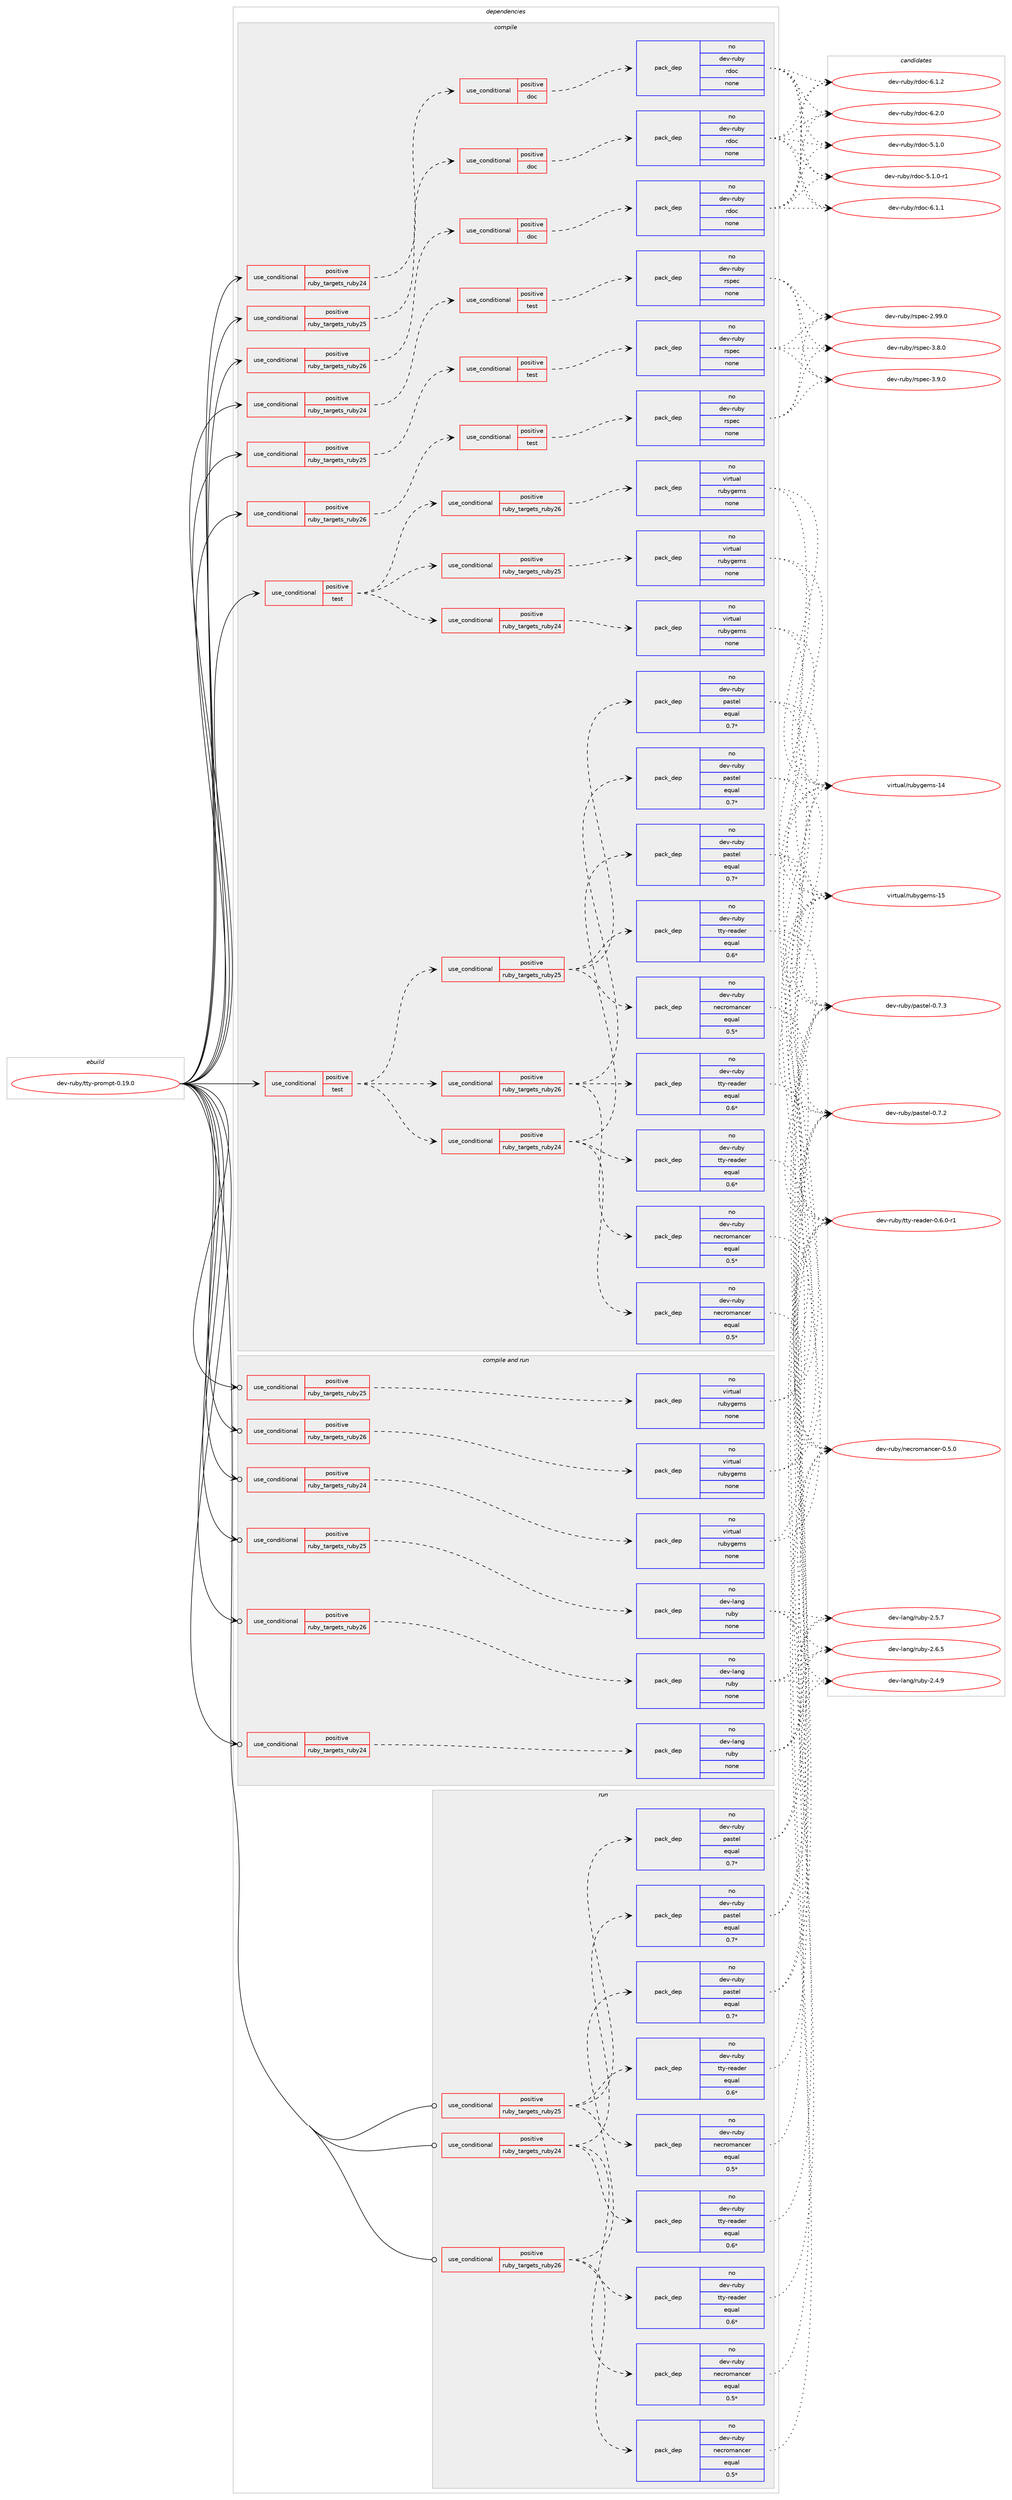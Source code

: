 digraph prolog {

# *************
# Graph options
# *************

newrank=true;
concentrate=true;
compound=true;
graph [rankdir=LR,fontname=Helvetica,fontsize=10,ranksep=1.5];#, ranksep=2.5, nodesep=0.2];
edge  [arrowhead=vee];
node  [fontname=Helvetica,fontsize=10];

# **********
# The ebuild
# **********

subgraph cluster_leftcol {
color=gray;
rank=same;
label=<<i>ebuild</i>>;
id [label="dev-ruby/tty-prompt-0.19.0", color=red, width=4, href="../dev-ruby/tty-prompt-0.19.0.svg"];
}

# ****************
# The dependencies
# ****************

subgraph cluster_midcol {
color=gray;
label=<<i>dependencies</i>>;
subgraph cluster_compile {
fillcolor="#eeeeee";
style=filled;
label=<<i>compile</i>>;
subgraph cond180119 {
dependency720697 [label=<<TABLE BORDER="0" CELLBORDER="1" CELLSPACING="0" CELLPADDING="4"><TR><TD ROWSPAN="3" CELLPADDING="10">use_conditional</TD></TR><TR><TD>positive</TD></TR><TR><TD>ruby_targets_ruby24</TD></TR></TABLE>>, shape=none, color=red];
subgraph cond180120 {
dependency720698 [label=<<TABLE BORDER="0" CELLBORDER="1" CELLSPACING="0" CELLPADDING="4"><TR><TD ROWSPAN="3" CELLPADDING="10">use_conditional</TD></TR><TR><TD>positive</TD></TR><TR><TD>doc</TD></TR></TABLE>>, shape=none, color=red];
subgraph pack528532 {
dependency720699 [label=<<TABLE BORDER="0" CELLBORDER="1" CELLSPACING="0" CELLPADDING="4" WIDTH="220"><TR><TD ROWSPAN="6" CELLPADDING="30">pack_dep</TD></TR><TR><TD WIDTH="110">no</TD></TR><TR><TD>dev-ruby</TD></TR><TR><TD>rdoc</TD></TR><TR><TD>none</TD></TR><TR><TD></TD></TR></TABLE>>, shape=none, color=blue];
}
dependency720698:e -> dependency720699:w [weight=20,style="dashed",arrowhead="vee"];
}
dependency720697:e -> dependency720698:w [weight=20,style="dashed",arrowhead="vee"];
}
id:e -> dependency720697:w [weight=20,style="solid",arrowhead="vee"];
subgraph cond180121 {
dependency720700 [label=<<TABLE BORDER="0" CELLBORDER="1" CELLSPACING="0" CELLPADDING="4"><TR><TD ROWSPAN="3" CELLPADDING="10">use_conditional</TD></TR><TR><TD>positive</TD></TR><TR><TD>ruby_targets_ruby24</TD></TR></TABLE>>, shape=none, color=red];
subgraph cond180122 {
dependency720701 [label=<<TABLE BORDER="0" CELLBORDER="1" CELLSPACING="0" CELLPADDING="4"><TR><TD ROWSPAN="3" CELLPADDING="10">use_conditional</TD></TR><TR><TD>positive</TD></TR><TR><TD>test</TD></TR></TABLE>>, shape=none, color=red];
subgraph pack528533 {
dependency720702 [label=<<TABLE BORDER="0" CELLBORDER="1" CELLSPACING="0" CELLPADDING="4" WIDTH="220"><TR><TD ROWSPAN="6" CELLPADDING="30">pack_dep</TD></TR><TR><TD WIDTH="110">no</TD></TR><TR><TD>dev-ruby</TD></TR><TR><TD>rspec</TD></TR><TR><TD>none</TD></TR><TR><TD></TD></TR></TABLE>>, shape=none, color=blue];
}
dependency720701:e -> dependency720702:w [weight=20,style="dashed",arrowhead="vee"];
}
dependency720700:e -> dependency720701:w [weight=20,style="dashed",arrowhead="vee"];
}
id:e -> dependency720700:w [weight=20,style="solid",arrowhead="vee"];
subgraph cond180123 {
dependency720703 [label=<<TABLE BORDER="0" CELLBORDER="1" CELLSPACING="0" CELLPADDING="4"><TR><TD ROWSPAN="3" CELLPADDING="10">use_conditional</TD></TR><TR><TD>positive</TD></TR><TR><TD>ruby_targets_ruby25</TD></TR></TABLE>>, shape=none, color=red];
subgraph cond180124 {
dependency720704 [label=<<TABLE BORDER="0" CELLBORDER="1" CELLSPACING="0" CELLPADDING="4"><TR><TD ROWSPAN="3" CELLPADDING="10">use_conditional</TD></TR><TR><TD>positive</TD></TR><TR><TD>doc</TD></TR></TABLE>>, shape=none, color=red];
subgraph pack528534 {
dependency720705 [label=<<TABLE BORDER="0" CELLBORDER="1" CELLSPACING="0" CELLPADDING="4" WIDTH="220"><TR><TD ROWSPAN="6" CELLPADDING="30">pack_dep</TD></TR><TR><TD WIDTH="110">no</TD></TR><TR><TD>dev-ruby</TD></TR><TR><TD>rdoc</TD></TR><TR><TD>none</TD></TR><TR><TD></TD></TR></TABLE>>, shape=none, color=blue];
}
dependency720704:e -> dependency720705:w [weight=20,style="dashed",arrowhead="vee"];
}
dependency720703:e -> dependency720704:w [weight=20,style="dashed",arrowhead="vee"];
}
id:e -> dependency720703:w [weight=20,style="solid",arrowhead="vee"];
subgraph cond180125 {
dependency720706 [label=<<TABLE BORDER="0" CELLBORDER="1" CELLSPACING="0" CELLPADDING="4"><TR><TD ROWSPAN="3" CELLPADDING="10">use_conditional</TD></TR><TR><TD>positive</TD></TR><TR><TD>ruby_targets_ruby25</TD></TR></TABLE>>, shape=none, color=red];
subgraph cond180126 {
dependency720707 [label=<<TABLE BORDER="0" CELLBORDER="1" CELLSPACING="0" CELLPADDING="4"><TR><TD ROWSPAN="3" CELLPADDING="10">use_conditional</TD></TR><TR><TD>positive</TD></TR><TR><TD>test</TD></TR></TABLE>>, shape=none, color=red];
subgraph pack528535 {
dependency720708 [label=<<TABLE BORDER="0" CELLBORDER="1" CELLSPACING="0" CELLPADDING="4" WIDTH="220"><TR><TD ROWSPAN="6" CELLPADDING="30">pack_dep</TD></TR><TR><TD WIDTH="110">no</TD></TR><TR><TD>dev-ruby</TD></TR><TR><TD>rspec</TD></TR><TR><TD>none</TD></TR><TR><TD></TD></TR></TABLE>>, shape=none, color=blue];
}
dependency720707:e -> dependency720708:w [weight=20,style="dashed",arrowhead="vee"];
}
dependency720706:e -> dependency720707:w [weight=20,style="dashed",arrowhead="vee"];
}
id:e -> dependency720706:w [weight=20,style="solid",arrowhead="vee"];
subgraph cond180127 {
dependency720709 [label=<<TABLE BORDER="0" CELLBORDER="1" CELLSPACING="0" CELLPADDING="4"><TR><TD ROWSPAN="3" CELLPADDING="10">use_conditional</TD></TR><TR><TD>positive</TD></TR><TR><TD>ruby_targets_ruby26</TD></TR></TABLE>>, shape=none, color=red];
subgraph cond180128 {
dependency720710 [label=<<TABLE BORDER="0" CELLBORDER="1" CELLSPACING="0" CELLPADDING="4"><TR><TD ROWSPAN="3" CELLPADDING="10">use_conditional</TD></TR><TR><TD>positive</TD></TR><TR><TD>doc</TD></TR></TABLE>>, shape=none, color=red];
subgraph pack528536 {
dependency720711 [label=<<TABLE BORDER="0" CELLBORDER="1" CELLSPACING="0" CELLPADDING="4" WIDTH="220"><TR><TD ROWSPAN="6" CELLPADDING="30">pack_dep</TD></TR><TR><TD WIDTH="110">no</TD></TR><TR><TD>dev-ruby</TD></TR><TR><TD>rdoc</TD></TR><TR><TD>none</TD></TR><TR><TD></TD></TR></TABLE>>, shape=none, color=blue];
}
dependency720710:e -> dependency720711:w [weight=20,style="dashed",arrowhead="vee"];
}
dependency720709:e -> dependency720710:w [weight=20,style="dashed",arrowhead="vee"];
}
id:e -> dependency720709:w [weight=20,style="solid",arrowhead="vee"];
subgraph cond180129 {
dependency720712 [label=<<TABLE BORDER="0" CELLBORDER="1" CELLSPACING="0" CELLPADDING="4"><TR><TD ROWSPAN="3" CELLPADDING="10">use_conditional</TD></TR><TR><TD>positive</TD></TR><TR><TD>ruby_targets_ruby26</TD></TR></TABLE>>, shape=none, color=red];
subgraph cond180130 {
dependency720713 [label=<<TABLE BORDER="0" CELLBORDER="1" CELLSPACING="0" CELLPADDING="4"><TR><TD ROWSPAN="3" CELLPADDING="10">use_conditional</TD></TR><TR><TD>positive</TD></TR><TR><TD>test</TD></TR></TABLE>>, shape=none, color=red];
subgraph pack528537 {
dependency720714 [label=<<TABLE BORDER="0" CELLBORDER="1" CELLSPACING="0" CELLPADDING="4" WIDTH="220"><TR><TD ROWSPAN="6" CELLPADDING="30">pack_dep</TD></TR><TR><TD WIDTH="110">no</TD></TR><TR><TD>dev-ruby</TD></TR><TR><TD>rspec</TD></TR><TR><TD>none</TD></TR><TR><TD></TD></TR></TABLE>>, shape=none, color=blue];
}
dependency720713:e -> dependency720714:w [weight=20,style="dashed",arrowhead="vee"];
}
dependency720712:e -> dependency720713:w [weight=20,style="dashed",arrowhead="vee"];
}
id:e -> dependency720712:w [weight=20,style="solid",arrowhead="vee"];
subgraph cond180131 {
dependency720715 [label=<<TABLE BORDER="0" CELLBORDER="1" CELLSPACING="0" CELLPADDING="4"><TR><TD ROWSPAN="3" CELLPADDING="10">use_conditional</TD></TR><TR><TD>positive</TD></TR><TR><TD>test</TD></TR></TABLE>>, shape=none, color=red];
subgraph cond180132 {
dependency720716 [label=<<TABLE BORDER="0" CELLBORDER="1" CELLSPACING="0" CELLPADDING="4"><TR><TD ROWSPAN="3" CELLPADDING="10">use_conditional</TD></TR><TR><TD>positive</TD></TR><TR><TD>ruby_targets_ruby24</TD></TR></TABLE>>, shape=none, color=red];
subgraph pack528538 {
dependency720717 [label=<<TABLE BORDER="0" CELLBORDER="1" CELLSPACING="0" CELLPADDING="4" WIDTH="220"><TR><TD ROWSPAN="6" CELLPADDING="30">pack_dep</TD></TR><TR><TD WIDTH="110">no</TD></TR><TR><TD>dev-ruby</TD></TR><TR><TD>necromancer</TD></TR><TR><TD>equal</TD></TR><TR><TD>0.5*</TD></TR></TABLE>>, shape=none, color=blue];
}
dependency720716:e -> dependency720717:w [weight=20,style="dashed",arrowhead="vee"];
subgraph pack528539 {
dependency720718 [label=<<TABLE BORDER="0" CELLBORDER="1" CELLSPACING="0" CELLPADDING="4" WIDTH="220"><TR><TD ROWSPAN="6" CELLPADDING="30">pack_dep</TD></TR><TR><TD WIDTH="110">no</TD></TR><TR><TD>dev-ruby</TD></TR><TR><TD>pastel</TD></TR><TR><TD>equal</TD></TR><TR><TD>0.7*</TD></TR></TABLE>>, shape=none, color=blue];
}
dependency720716:e -> dependency720718:w [weight=20,style="dashed",arrowhead="vee"];
subgraph pack528540 {
dependency720719 [label=<<TABLE BORDER="0" CELLBORDER="1" CELLSPACING="0" CELLPADDING="4" WIDTH="220"><TR><TD ROWSPAN="6" CELLPADDING="30">pack_dep</TD></TR><TR><TD WIDTH="110">no</TD></TR><TR><TD>dev-ruby</TD></TR><TR><TD>tty-reader</TD></TR><TR><TD>equal</TD></TR><TR><TD>0.6*</TD></TR></TABLE>>, shape=none, color=blue];
}
dependency720716:e -> dependency720719:w [weight=20,style="dashed",arrowhead="vee"];
}
dependency720715:e -> dependency720716:w [weight=20,style="dashed",arrowhead="vee"];
subgraph cond180133 {
dependency720720 [label=<<TABLE BORDER="0" CELLBORDER="1" CELLSPACING="0" CELLPADDING="4"><TR><TD ROWSPAN="3" CELLPADDING="10">use_conditional</TD></TR><TR><TD>positive</TD></TR><TR><TD>ruby_targets_ruby25</TD></TR></TABLE>>, shape=none, color=red];
subgraph pack528541 {
dependency720721 [label=<<TABLE BORDER="0" CELLBORDER="1" CELLSPACING="0" CELLPADDING="4" WIDTH="220"><TR><TD ROWSPAN="6" CELLPADDING="30">pack_dep</TD></TR><TR><TD WIDTH="110">no</TD></TR><TR><TD>dev-ruby</TD></TR><TR><TD>necromancer</TD></TR><TR><TD>equal</TD></TR><TR><TD>0.5*</TD></TR></TABLE>>, shape=none, color=blue];
}
dependency720720:e -> dependency720721:w [weight=20,style="dashed",arrowhead="vee"];
subgraph pack528542 {
dependency720722 [label=<<TABLE BORDER="0" CELLBORDER="1" CELLSPACING="0" CELLPADDING="4" WIDTH="220"><TR><TD ROWSPAN="6" CELLPADDING="30">pack_dep</TD></TR><TR><TD WIDTH="110">no</TD></TR><TR><TD>dev-ruby</TD></TR><TR><TD>pastel</TD></TR><TR><TD>equal</TD></TR><TR><TD>0.7*</TD></TR></TABLE>>, shape=none, color=blue];
}
dependency720720:e -> dependency720722:w [weight=20,style="dashed",arrowhead="vee"];
subgraph pack528543 {
dependency720723 [label=<<TABLE BORDER="0" CELLBORDER="1" CELLSPACING="0" CELLPADDING="4" WIDTH="220"><TR><TD ROWSPAN="6" CELLPADDING="30">pack_dep</TD></TR><TR><TD WIDTH="110">no</TD></TR><TR><TD>dev-ruby</TD></TR><TR><TD>tty-reader</TD></TR><TR><TD>equal</TD></TR><TR><TD>0.6*</TD></TR></TABLE>>, shape=none, color=blue];
}
dependency720720:e -> dependency720723:w [weight=20,style="dashed",arrowhead="vee"];
}
dependency720715:e -> dependency720720:w [weight=20,style="dashed",arrowhead="vee"];
subgraph cond180134 {
dependency720724 [label=<<TABLE BORDER="0" CELLBORDER="1" CELLSPACING="0" CELLPADDING="4"><TR><TD ROWSPAN="3" CELLPADDING="10">use_conditional</TD></TR><TR><TD>positive</TD></TR><TR><TD>ruby_targets_ruby26</TD></TR></TABLE>>, shape=none, color=red];
subgraph pack528544 {
dependency720725 [label=<<TABLE BORDER="0" CELLBORDER="1" CELLSPACING="0" CELLPADDING="4" WIDTH="220"><TR><TD ROWSPAN="6" CELLPADDING="30">pack_dep</TD></TR><TR><TD WIDTH="110">no</TD></TR><TR><TD>dev-ruby</TD></TR><TR><TD>necromancer</TD></TR><TR><TD>equal</TD></TR><TR><TD>0.5*</TD></TR></TABLE>>, shape=none, color=blue];
}
dependency720724:e -> dependency720725:w [weight=20,style="dashed",arrowhead="vee"];
subgraph pack528545 {
dependency720726 [label=<<TABLE BORDER="0" CELLBORDER="1" CELLSPACING="0" CELLPADDING="4" WIDTH="220"><TR><TD ROWSPAN="6" CELLPADDING="30">pack_dep</TD></TR><TR><TD WIDTH="110">no</TD></TR><TR><TD>dev-ruby</TD></TR><TR><TD>pastel</TD></TR><TR><TD>equal</TD></TR><TR><TD>0.7*</TD></TR></TABLE>>, shape=none, color=blue];
}
dependency720724:e -> dependency720726:w [weight=20,style="dashed",arrowhead="vee"];
subgraph pack528546 {
dependency720727 [label=<<TABLE BORDER="0" CELLBORDER="1" CELLSPACING="0" CELLPADDING="4" WIDTH="220"><TR><TD ROWSPAN="6" CELLPADDING="30">pack_dep</TD></TR><TR><TD WIDTH="110">no</TD></TR><TR><TD>dev-ruby</TD></TR><TR><TD>tty-reader</TD></TR><TR><TD>equal</TD></TR><TR><TD>0.6*</TD></TR></TABLE>>, shape=none, color=blue];
}
dependency720724:e -> dependency720727:w [weight=20,style="dashed",arrowhead="vee"];
}
dependency720715:e -> dependency720724:w [weight=20,style="dashed",arrowhead="vee"];
}
id:e -> dependency720715:w [weight=20,style="solid",arrowhead="vee"];
subgraph cond180135 {
dependency720728 [label=<<TABLE BORDER="0" CELLBORDER="1" CELLSPACING="0" CELLPADDING="4"><TR><TD ROWSPAN="3" CELLPADDING="10">use_conditional</TD></TR><TR><TD>positive</TD></TR><TR><TD>test</TD></TR></TABLE>>, shape=none, color=red];
subgraph cond180136 {
dependency720729 [label=<<TABLE BORDER="0" CELLBORDER="1" CELLSPACING="0" CELLPADDING="4"><TR><TD ROWSPAN="3" CELLPADDING="10">use_conditional</TD></TR><TR><TD>positive</TD></TR><TR><TD>ruby_targets_ruby24</TD></TR></TABLE>>, shape=none, color=red];
subgraph pack528547 {
dependency720730 [label=<<TABLE BORDER="0" CELLBORDER="1" CELLSPACING="0" CELLPADDING="4" WIDTH="220"><TR><TD ROWSPAN="6" CELLPADDING="30">pack_dep</TD></TR><TR><TD WIDTH="110">no</TD></TR><TR><TD>virtual</TD></TR><TR><TD>rubygems</TD></TR><TR><TD>none</TD></TR><TR><TD></TD></TR></TABLE>>, shape=none, color=blue];
}
dependency720729:e -> dependency720730:w [weight=20,style="dashed",arrowhead="vee"];
}
dependency720728:e -> dependency720729:w [weight=20,style="dashed",arrowhead="vee"];
subgraph cond180137 {
dependency720731 [label=<<TABLE BORDER="0" CELLBORDER="1" CELLSPACING="0" CELLPADDING="4"><TR><TD ROWSPAN="3" CELLPADDING="10">use_conditional</TD></TR><TR><TD>positive</TD></TR><TR><TD>ruby_targets_ruby25</TD></TR></TABLE>>, shape=none, color=red];
subgraph pack528548 {
dependency720732 [label=<<TABLE BORDER="0" CELLBORDER="1" CELLSPACING="0" CELLPADDING="4" WIDTH="220"><TR><TD ROWSPAN="6" CELLPADDING="30">pack_dep</TD></TR><TR><TD WIDTH="110">no</TD></TR><TR><TD>virtual</TD></TR><TR><TD>rubygems</TD></TR><TR><TD>none</TD></TR><TR><TD></TD></TR></TABLE>>, shape=none, color=blue];
}
dependency720731:e -> dependency720732:w [weight=20,style="dashed",arrowhead="vee"];
}
dependency720728:e -> dependency720731:w [weight=20,style="dashed",arrowhead="vee"];
subgraph cond180138 {
dependency720733 [label=<<TABLE BORDER="0" CELLBORDER="1" CELLSPACING="0" CELLPADDING="4"><TR><TD ROWSPAN="3" CELLPADDING="10">use_conditional</TD></TR><TR><TD>positive</TD></TR><TR><TD>ruby_targets_ruby26</TD></TR></TABLE>>, shape=none, color=red];
subgraph pack528549 {
dependency720734 [label=<<TABLE BORDER="0" CELLBORDER="1" CELLSPACING="0" CELLPADDING="4" WIDTH="220"><TR><TD ROWSPAN="6" CELLPADDING="30">pack_dep</TD></TR><TR><TD WIDTH="110">no</TD></TR><TR><TD>virtual</TD></TR><TR><TD>rubygems</TD></TR><TR><TD>none</TD></TR><TR><TD></TD></TR></TABLE>>, shape=none, color=blue];
}
dependency720733:e -> dependency720734:w [weight=20,style="dashed",arrowhead="vee"];
}
dependency720728:e -> dependency720733:w [weight=20,style="dashed",arrowhead="vee"];
}
id:e -> dependency720728:w [weight=20,style="solid",arrowhead="vee"];
}
subgraph cluster_compileandrun {
fillcolor="#eeeeee";
style=filled;
label=<<i>compile and run</i>>;
subgraph cond180139 {
dependency720735 [label=<<TABLE BORDER="0" CELLBORDER="1" CELLSPACING="0" CELLPADDING="4"><TR><TD ROWSPAN="3" CELLPADDING="10">use_conditional</TD></TR><TR><TD>positive</TD></TR><TR><TD>ruby_targets_ruby24</TD></TR></TABLE>>, shape=none, color=red];
subgraph pack528550 {
dependency720736 [label=<<TABLE BORDER="0" CELLBORDER="1" CELLSPACING="0" CELLPADDING="4" WIDTH="220"><TR><TD ROWSPAN="6" CELLPADDING="30">pack_dep</TD></TR><TR><TD WIDTH="110">no</TD></TR><TR><TD>dev-lang</TD></TR><TR><TD>ruby</TD></TR><TR><TD>none</TD></TR><TR><TD></TD></TR></TABLE>>, shape=none, color=blue];
}
dependency720735:e -> dependency720736:w [weight=20,style="dashed",arrowhead="vee"];
}
id:e -> dependency720735:w [weight=20,style="solid",arrowhead="odotvee"];
subgraph cond180140 {
dependency720737 [label=<<TABLE BORDER="0" CELLBORDER="1" CELLSPACING="0" CELLPADDING="4"><TR><TD ROWSPAN="3" CELLPADDING="10">use_conditional</TD></TR><TR><TD>positive</TD></TR><TR><TD>ruby_targets_ruby24</TD></TR></TABLE>>, shape=none, color=red];
subgraph pack528551 {
dependency720738 [label=<<TABLE BORDER="0" CELLBORDER="1" CELLSPACING="0" CELLPADDING="4" WIDTH="220"><TR><TD ROWSPAN="6" CELLPADDING="30">pack_dep</TD></TR><TR><TD WIDTH="110">no</TD></TR><TR><TD>virtual</TD></TR><TR><TD>rubygems</TD></TR><TR><TD>none</TD></TR><TR><TD></TD></TR></TABLE>>, shape=none, color=blue];
}
dependency720737:e -> dependency720738:w [weight=20,style="dashed",arrowhead="vee"];
}
id:e -> dependency720737:w [weight=20,style="solid",arrowhead="odotvee"];
subgraph cond180141 {
dependency720739 [label=<<TABLE BORDER="0" CELLBORDER="1" CELLSPACING="0" CELLPADDING="4"><TR><TD ROWSPAN="3" CELLPADDING="10">use_conditional</TD></TR><TR><TD>positive</TD></TR><TR><TD>ruby_targets_ruby25</TD></TR></TABLE>>, shape=none, color=red];
subgraph pack528552 {
dependency720740 [label=<<TABLE BORDER="0" CELLBORDER="1" CELLSPACING="0" CELLPADDING="4" WIDTH="220"><TR><TD ROWSPAN="6" CELLPADDING="30">pack_dep</TD></TR><TR><TD WIDTH="110">no</TD></TR><TR><TD>dev-lang</TD></TR><TR><TD>ruby</TD></TR><TR><TD>none</TD></TR><TR><TD></TD></TR></TABLE>>, shape=none, color=blue];
}
dependency720739:e -> dependency720740:w [weight=20,style="dashed",arrowhead="vee"];
}
id:e -> dependency720739:w [weight=20,style="solid",arrowhead="odotvee"];
subgraph cond180142 {
dependency720741 [label=<<TABLE BORDER="0" CELLBORDER="1" CELLSPACING="0" CELLPADDING="4"><TR><TD ROWSPAN="3" CELLPADDING="10">use_conditional</TD></TR><TR><TD>positive</TD></TR><TR><TD>ruby_targets_ruby25</TD></TR></TABLE>>, shape=none, color=red];
subgraph pack528553 {
dependency720742 [label=<<TABLE BORDER="0" CELLBORDER="1" CELLSPACING="0" CELLPADDING="4" WIDTH="220"><TR><TD ROWSPAN="6" CELLPADDING="30">pack_dep</TD></TR><TR><TD WIDTH="110">no</TD></TR><TR><TD>virtual</TD></TR><TR><TD>rubygems</TD></TR><TR><TD>none</TD></TR><TR><TD></TD></TR></TABLE>>, shape=none, color=blue];
}
dependency720741:e -> dependency720742:w [weight=20,style="dashed",arrowhead="vee"];
}
id:e -> dependency720741:w [weight=20,style="solid",arrowhead="odotvee"];
subgraph cond180143 {
dependency720743 [label=<<TABLE BORDER="0" CELLBORDER="1" CELLSPACING="0" CELLPADDING="4"><TR><TD ROWSPAN="3" CELLPADDING="10">use_conditional</TD></TR><TR><TD>positive</TD></TR><TR><TD>ruby_targets_ruby26</TD></TR></TABLE>>, shape=none, color=red];
subgraph pack528554 {
dependency720744 [label=<<TABLE BORDER="0" CELLBORDER="1" CELLSPACING="0" CELLPADDING="4" WIDTH="220"><TR><TD ROWSPAN="6" CELLPADDING="30">pack_dep</TD></TR><TR><TD WIDTH="110">no</TD></TR><TR><TD>dev-lang</TD></TR><TR><TD>ruby</TD></TR><TR><TD>none</TD></TR><TR><TD></TD></TR></TABLE>>, shape=none, color=blue];
}
dependency720743:e -> dependency720744:w [weight=20,style="dashed",arrowhead="vee"];
}
id:e -> dependency720743:w [weight=20,style="solid",arrowhead="odotvee"];
subgraph cond180144 {
dependency720745 [label=<<TABLE BORDER="0" CELLBORDER="1" CELLSPACING="0" CELLPADDING="4"><TR><TD ROWSPAN="3" CELLPADDING="10">use_conditional</TD></TR><TR><TD>positive</TD></TR><TR><TD>ruby_targets_ruby26</TD></TR></TABLE>>, shape=none, color=red];
subgraph pack528555 {
dependency720746 [label=<<TABLE BORDER="0" CELLBORDER="1" CELLSPACING="0" CELLPADDING="4" WIDTH="220"><TR><TD ROWSPAN="6" CELLPADDING="30">pack_dep</TD></TR><TR><TD WIDTH="110">no</TD></TR><TR><TD>virtual</TD></TR><TR><TD>rubygems</TD></TR><TR><TD>none</TD></TR><TR><TD></TD></TR></TABLE>>, shape=none, color=blue];
}
dependency720745:e -> dependency720746:w [weight=20,style="dashed",arrowhead="vee"];
}
id:e -> dependency720745:w [weight=20,style="solid",arrowhead="odotvee"];
}
subgraph cluster_run {
fillcolor="#eeeeee";
style=filled;
label=<<i>run</i>>;
subgraph cond180145 {
dependency720747 [label=<<TABLE BORDER="0" CELLBORDER="1" CELLSPACING="0" CELLPADDING="4"><TR><TD ROWSPAN="3" CELLPADDING="10">use_conditional</TD></TR><TR><TD>positive</TD></TR><TR><TD>ruby_targets_ruby24</TD></TR></TABLE>>, shape=none, color=red];
subgraph pack528556 {
dependency720748 [label=<<TABLE BORDER="0" CELLBORDER="1" CELLSPACING="0" CELLPADDING="4" WIDTH="220"><TR><TD ROWSPAN="6" CELLPADDING="30">pack_dep</TD></TR><TR><TD WIDTH="110">no</TD></TR><TR><TD>dev-ruby</TD></TR><TR><TD>necromancer</TD></TR><TR><TD>equal</TD></TR><TR><TD>0.5*</TD></TR></TABLE>>, shape=none, color=blue];
}
dependency720747:e -> dependency720748:w [weight=20,style="dashed",arrowhead="vee"];
subgraph pack528557 {
dependency720749 [label=<<TABLE BORDER="0" CELLBORDER="1" CELLSPACING="0" CELLPADDING="4" WIDTH="220"><TR><TD ROWSPAN="6" CELLPADDING="30">pack_dep</TD></TR><TR><TD WIDTH="110">no</TD></TR><TR><TD>dev-ruby</TD></TR><TR><TD>pastel</TD></TR><TR><TD>equal</TD></TR><TR><TD>0.7*</TD></TR></TABLE>>, shape=none, color=blue];
}
dependency720747:e -> dependency720749:w [weight=20,style="dashed",arrowhead="vee"];
subgraph pack528558 {
dependency720750 [label=<<TABLE BORDER="0" CELLBORDER="1" CELLSPACING="0" CELLPADDING="4" WIDTH="220"><TR><TD ROWSPAN="6" CELLPADDING="30">pack_dep</TD></TR><TR><TD WIDTH="110">no</TD></TR><TR><TD>dev-ruby</TD></TR><TR><TD>tty-reader</TD></TR><TR><TD>equal</TD></TR><TR><TD>0.6*</TD></TR></TABLE>>, shape=none, color=blue];
}
dependency720747:e -> dependency720750:w [weight=20,style="dashed",arrowhead="vee"];
}
id:e -> dependency720747:w [weight=20,style="solid",arrowhead="odot"];
subgraph cond180146 {
dependency720751 [label=<<TABLE BORDER="0" CELLBORDER="1" CELLSPACING="0" CELLPADDING="4"><TR><TD ROWSPAN="3" CELLPADDING="10">use_conditional</TD></TR><TR><TD>positive</TD></TR><TR><TD>ruby_targets_ruby25</TD></TR></TABLE>>, shape=none, color=red];
subgraph pack528559 {
dependency720752 [label=<<TABLE BORDER="0" CELLBORDER="1" CELLSPACING="0" CELLPADDING="4" WIDTH="220"><TR><TD ROWSPAN="6" CELLPADDING="30">pack_dep</TD></TR><TR><TD WIDTH="110">no</TD></TR><TR><TD>dev-ruby</TD></TR><TR><TD>necromancer</TD></TR><TR><TD>equal</TD></TR><TR><TD>0.5*</TD></TR></TABLE>>, shape=none, color=blue];
}
dependency720751:e -> dependency720752:w [weight=20,style="dashed",arrowhead="vee"];
subgraph pack528560 {
dependency720753 [label=<<TABLE BORDER="0" CELLBORDER="1" CELLSPACING="0" CELLPADDING="4" WIDTH="220"><TR><TD ROWSPAN="6" CELLPADDING="30">pack_dep</TD></TR><TR><TD WIDTH="110">no</TD></TR><TR><TD>dev-ruby</TD></TR><TR><TD>pastel</TD></TR><TR><TD>equal</TD></TR><TR><TD>0.7*</TD></TR></TABLE>>, shape=none, color=blue];
}
dependency720751:e -> dependency720753:w [weight=20,style="dashed",arrowhead="vee"];
subgraph pack528561 {
dependency720754 [label=<<TABLE BORDER="0" CELLBORDER="1" CELLSPACING="0" CELLPADDING="4" WIDTH="220"><TR><TD ROWSPAN="6" CELLPADDING="30">pack_dep</TD></TR><TR><TD WIDTH="110">no</TD></TR><TR><TD>dev-ruby</TD></TR><TR><TD>tty-reader</TD></TR><TR><TD>equal</TD></TR><TR><TD>0.6*</TD></TR></TABLE>>, shape=none, color=blue];
}
dependency720751:e -> dependency720754:w [weight=20,style="dashed",arrowhead="vee"];
}
id:e -> dependency720751:w [weight=20,style="solid",arrowhead="odot"];
subgraph cond180147 {
dependency720755 [label=<<TABLE BORDER="0" CELLBORDER="1" CELLSPACING="0" CELLPADDING="4"><TR><TD ROWSPAN="3" CELLPADDING="10">use_conditional</TD></TR><TR><TD>positive</TD></TR><TR><TD>ruby_targets_ruby26</TD></TR></TABLE>>, shape=none, color=red];
subgraph pack528562 {
dependency720756 [label=<<TABLE BORDER="0" CELLBORDER="1" CELLSPACING="0" CELLPADDING="4" WIDTH="220"><TR><TD ROWSPAN="6" CELLPADDING="30">pack_dep</TD></TR><TR><TD WIDTH="110">no</TD></TR><TR><TD>dev-ruby</TD></TR><TR><TD>necromancer</TD></TR><TR><TD>equal</TD></TR><TR><TD>0.5*</TD></TR></TABLE>>, shape=none, color=blue];
}
dependency720755:e -> dependency720756:w [weight=20,style="dashed",arrowhead="vee"];
subgraph pack528563 {
dependency720757 [label=<<TABLE BORDER="0" CELLBORDER="1" CELLSPACING="0" CELLPADDING="4" WIDTH="220"><TR><TD ROWSPAN="6" CELLPADDING="30">pack_dep</TD></TR><TR><TD WIDTH="110">no</TD></TR><TR><TD>dev-ruby</TD></TR><TR><TD>pastel</TD></TR><TR><TD>equal</TD></TR><TR><TD>0.7*</TD></TR></TABLE>>, shape=none, color=blue];
}
dependency720755:e -> dependency720757:w [weight=20,style="dashed",arrowhead="vee"];
subgraph pack528564 {
dependency720758 [label=<<TABLE BORDER="0" CELLBORDER="1" CELLSPACING="0" CELLPADDING="4" WIDTH="220"><TR><TD ROWSPAN="6" CELLPADDING="30">pack_dep</TD></TR><TR><TD WIDTH="110">no</TD></TR><TR><TD>dev-ruby</TD></TR><TR><TD>tty-reader</TD></TR><TR><TD>equal</TD></TR><TR><TD>0.6*</TD></TR></TABLE>>, shape=none, color=blue];
}
dependency720755:e -> dependency720758:w [weight=20,style="dashed",arrowhead="vee"];
}
id:e -> dependency720755:w [weight=20,style="solid",arrowhead="odot"];
}
}

# **************
# The candidates
# **************

subgraph cluster_choices {
rank=same;
color=gray;
label=<<i>candidates</i>>;

subgraph choice528532 {
color=black;
nodesep=1;
choice10010111845114117981214711410011199455346494648 [label="dev-ruby/rdoc-5.1.0", color=red, width=4,href="../dev-ruby/rdoc-5.1.0.svg"];
choice100101118451141179812147114100111994553464946484511449 [label="dev-ruby/rdoc-5.1.0-r1", color=red, width=4,href="../dev-ruby/rdoc-5.1.0-r1.svg"];
choice10010111845114117981214711410011199455446494649 [label="dev-ruby/rdoc-6.1.1", color=red, width=4,href="../dev-ruby/rdoc-6.1.1.svg"];
choice10010111845114117981214711410011199455446494650 [label="dev-ruby/rdoc-6.1.2", color=red, width=4,href="../dev-ruby/rdoc-6.1.2.svg"];
choice10010111845114117981214711410011199455446504648 [label="dev-ruby/rdoc-6.2.0", color=red, width=4,href="../dev-ruby/rdoc-6.2.0.svg"];
dependency720699:e -> choice10010111845114117981214711410011199455346494648:w [style=dotted,weight="100"];
dependency720699:e -> choice100101118451141179812147114100111994553464946484511449:w [style=dotted,weight="100"];
dependency720699:e -> choice10010111845114117981214711410011199455446494649:w [style=dotted,weight="100"];
dependency720699:e -> choice10010111845114117981214711410011199455446494650:w [style=dotted,weight="100"];
dependency720699:e -> choice10010111845114117981214711410011199455446504648:w [style=dotted,weight="100"];
}
subgraph choice528533 {
color=black;
nodesep=1;
choice1001011184511411798121471141151121019945504657574648 [label="dev-ruby/rspec-2.99.0", color=red, width=4,href="../dev-ruby/rspec-2.99.0.svg"];
choice10010111845114117981214711411511210199455146564648 [label="dev-ruby/rspec-3.8.0", color=red, width=4,href="../dev-ruby/rspec-3.8.0.svg"];
choice10010111845114117981214711411511210199455146574648 [label="dev-ruby/rspec-3.9.0", color=red, width=4,href="../dev-ruby/rspec-3.9.0.svg"];
dependency720702:e -> choice1001011184511411798121471141151121019945504657574648:w [style=dotted,weight="100"];
dependency720702:e -> choice10010111845114117981214711411511210199455146564648:w [style=dotted,weight="100"];
dependency720702:e -> choice10010111845114117981214711411511210199455146574648:w [style=dotted,weight="100"];
}
subgraph choice528534 {
color=black;
nodesep=1;
choice10010111845114117981214711410011199455346494648 [label="dev-ruby/rdoc-5.1.0", color=red, width=4,href="../dev-ruby/rdoc-5.1.0.svg"];
choice100101118451141179812147114100111994553464946484511449 [label="dev-ruby/rdoc-5.1.0-r1", color=red, width=4,href="../dev-ruby/rdoc-5.1.0-r1.svg"];
choice10010111845114117981214711410011199455446494649 [label="dev-ruby/rdoc-6.1.1", color=red, width=4,href="../dev-ruby/rdoc-6.1.1.svg"];
choice10010111845114117981214711410011199455446494650 [label="dev-ruby/rdoc-6.1.2", color=red, width=4,href="../dev-ruby/rdoc-6.1.2.svg"];
choice10010111845114117981214711410011199455446504648 [label="dev-ruby/rdoc-6.2.0", color=red, width=4,href="../dev-ruby/rdoc-6.2.0.svg"];
dependency720705:e -> choice10010111845114117981214711410011199455346494648:w [style=dotted,weight="100"];
dependency720705:e -> choice100101118451141179812147114100111994553464946484511449:w [style=dotted,weight="100"];
dependency720705:e -> choice10010111845114117981214711410011199455446494649:w [style=dotted,weight="100"];
dependency720705:e -> choice10010111845114117981214711410011199455446494650:w [style=dotted,weight="100"];
dependency720705:e -> choice10010111845114117981214711410011199455446504648:w [style=dotted,weight="100"];
}
subgraph choice528535 {
color=black;
nodesep=1;
choice1001011184511411798121471141151121019945504657574648 [label="dev-ruby/rspec-2.99.0", color=red, width=4,href="../dev-ruby/rspec-2.99.0.svg"];
choice10010111845114117981214711411511210199455146564648 [label="dev-ruby/rspec-3.8.0", color=red, width=4,href="../dev-ruby/rspec-3.8.0.svg"];
choice10010111845114117981214711411511210199455146574648 [label="dev-ruby/rspec-3.9.0", color=red, width=4,href="../dev-ruby/rspec-3.9.0.svg"];
dependency720708:e -> choice1001011184511411798121471141151121019945504657574648:w [style=dotted,weight="100"];
dependency720708:e -> choice10010111845114117981214711411511210199455146564648:w [style=dotted,weight="100"];
dependency720708:e -> choice10010111845114117981214711411511210199455146574648:w [style=dotted,weight="100"];
}
subgraph choice528536 {
color=black;
nodesep=1;
choice10010111845114117981214711410011199455346494648 [label="dev-ruby/rdoc-5.1.0", color=red, width=4,href="../dev-ruby/rdoc-5.1.0.svg"];
choice100101118451141179812147114100111994553464946484511449 [label="dev-ruby/rdoc-5.1.0-r1", color=red, width=4,href="../dev-ruby/rdoc-5.1.0-r1.svg"];
choice10010111845114117981214711410011199455446494649 [label="dev-ruby/rdoc-6.1.1", color=red, width=4,href="../dev-ruby/rdoc-6.1.1.svg"];
choice10010111845114117981214711410011199455446494650 [label="dev-ruby/rdoc-6.1.2", color=red, width=4,href="../dev-ruby/rdoc-6.1.2.svg"];
choice10010111845114117981214711410011199455446504648 [label="dev-ruby/rdoc-6.2.0", color=red, width=4,href="../dev-ruby/rdoc-6.2.0.svg"];
dependency720711:e -> choice10010111845114117981214711410011199455346494648:w [style=dotted,weight="100"];
dependency720711:e -> choice100101118451141179812147114100111994553464946484511449:w [style=dotted,weight="100"];
dependency720711:e -> choice10010111845114117981214711410011199455446494649:w [style=dotted,weight="100"];
dependency720711:e -> choice10010111845114117981214711410011199455446494650:w [style=dotted,weight="100"];
dependency720711:e -> choice10010111845114117981214711410011199455446504648:w [style=dotted,weight="100"];
}
subgraph choice528537 {
color=black;
nodesep=1;
choice1001011184511411798121471141151121019945504657574648 [label="dev-ruby/rspec-2.99.0", color=red, width=4,href="../dev-ruby/rspec-2.99.0.svg"];
choice10010111845114117981214711411511210199455146564648 [label="dev-ruby/rspec-3.8.0", color=red, width=4,href="../dev-ruby/rspec-3.8.0.svg"];
choice10010111845114117981214711411511210199455146574648 [label="dev-ruby/rspec-3.9.0", color=red, width=4,href="../dev-ruby/rspec-3.9.0.svg"];
dependency720714:e -> choice1001011184511411798121471141151121019945504657574648:w [style=dotted,weight="100"];
dependency720714:e -> choice10010111845114117981214711411511210199455146564648:w [style=dotted,weight="100"];
dependency720714:e -> choice10010111845114117981214711411511210199455146574648:w [style=dotted,weight="100"];
}
subgraph choice528538 {
color=black;
nodesep=1;
choice100101118451141179812147110101991141111099711099101114454846534648 [label="dev-ruby/necromancer-0.5.0", color=red, width=4,href="../dev-ruby/necromancer-0.5.0.svg"];
dependency720717:e -> choice100101118451141179812147110101991141111099711099101114454846534648:w [style=dotted,weight="100"];
}
subgraph choice528539 {
color=black;
nodesep=1;
choice10010111845114117981214711297115116101108454846554650 [label="dev-ruby/pastel-0.7.2", color=red, width=4,href="../dev-ruby/pastel-0.7.2.svg"];
choice10010111845114117981214711297115116101108454846554651 [label="dev-ruby/pastel-0.7.3", color=red, width=4,href="../dev-ruby/pastel-0.7.3.svg"];
dependency720718:e -> choice10010111845114117981214711297115116101108454846554650:w [style=dotted,weight="100"];
dependency720718:e -> choice10010111845114117981214711297115116101108454846554651:w [style=dotted,weight="100"];
}
subgraph choice528540 {
color=black;
nodesep=1;
choice10010111845114117981214711611612145114101971001011144548465446484511449 [label="dev-ruby/tty-reader-0.6.0-r1", color=red, width=4,href="../dev-ruby/tty-reader-0.6.0-r1.svg"];
dependency720719:e -> choice10010111845114117981214711611612145114101971001011144548465446484511449:w [style=dotted,weight="100"];
}
subgraph choice528541 {
color=black;
nodesep=1;
choice100101118451141179812147110101991141111099711099101114454846534648 [label="dev-ruby/necromancer-0.5.0", color=red, width=4,href="../dev-ruby/necromancer-0.5.0.svg"];
dependency720721:e -> choice100101118451141179812147110101991141111099711099101114454846534648:w [style=dotted,weight="100"];
}
subgraph choice528542 {
color=black;
nodesep=1;
choice10010111845114117981214711297115116101108454846554650 [label="dev-ruby/pastel-0.7.2", color=red, width=4,href="../dev-ruby/pastel-0.7.2.svg"];
choice10010111845114117981214711297115116101108454846554651 [label="dev-ruby/pastel-0.7.3", color=red, width=4,href="../dev-ruby/pastel-0.7.3.svg"];
dependency720722:e -> choice10010111845114117981214711297115116101108454846554650:w [style=dotted,weight="100"];
dependency720722:e -> choice10010111845114117981214711297115116101108454846554651:w [style=dotted,weight="100"];
}
subgraph choice528543 {
color=black;
nodesep=1;
choice10010111845114117981214711611612145114101971001011144548465446484511449 [label="dev-ruby/tty-reader-0.6.0-r1", color=red, width=4,href="../dev-ruby/tty-reader-0.6.0-r1.svg"];
dependency720723:e -> choice10010111845114117981214711611612145114101971001011144548465446484511449:w [style=dotted,weight="100"];
}
subgraph choice528544 {
color=black;
nodesep=1;
choice100101118451141179812147110101991141111099711099101114454846534648 [label="dev-ruby/necromancer-0.5.0", color=red, width=4,href="../dev-ruby/necromancer-0.5.0.svg"];
dependency720725:e -> choice100101118451141179812147110101991141111099711099101114454846534648:w [style=dotted,weight="100"];
}
subgraph choice528545 {
color=black;
nodesep=1;
choice10010111845114117981214711297115116101108454846554650 [label="dev-ruby/pastel-0.7.2", color=red, width=4,href="../dev-ruby/pastel-0.7.2.svg"];
choice10010111845114117981214711297115116101108454846554651 [label="dev-ruby/pastel-0.7.3", color=red, width=4,href="../dev-ruby/pastel-0.7.3.svg"];
dependency720726:e -> choice10010111845114117981214711297115116101108454846554650:w [style=dotted,weight="100"];
dependency720726:e -> choice10010111845114117981214711297115116101108454846554651:w [style=dotted,weight="100"];
}
subgraph choice528546 {
color=black;
nodesep=1;
choice10010111845114117981214711611612145114101971001011144548465446484511449 [label="dev-ruby/tty-reader-0.6.0-r1", color=red, width=4,href="../dev-ruby/tty-reader-0.6.0-r1.svg"];
dependency720727:e -> choice10010111845114117981214711611612145114101971001011144548465446484511449:w [style=dotted,weight="100"];
}
subgraph choice528547 {
color=black;
nodesep=1;
choice118105114116117971084711411798121103101109115454952 [label="virtual/rubygems-14", color=red, width=4,href="../virtual/rubygems-14.svg"];
choice118105114116117971084711411798121103101109115454953 [label="virtual/rubygems-15", color=red, width=4,href="../virtual/rubygems-15.svg"];
dependency720730:e -> choice118105114116117971084711411798121103101109115454952:w [style=dotted,weight="100"];
dependency720730:e -> choice118105114116117971084711411798121103101109115454953:w [style=dotted,weight="100"];
}
subgraph choice528548 {
color=black;
nodesep=1;
choice118105114116117971084711411798121103101109115454952 [label="virtual/rubygems-14", color=red, width=4,href="../virtual/rubygems-14.svg"];
choice118105114116117971084711411798121103101109115454953 [label="virtual/rubygems-15", color=red, width=4,href="../virtual/rubygems-15.svg"];
dependency720732:e -> choice118105114116117971084711411798121103101109115454952:w [style=dotted,weight="100"];
dependency720732:e -> choice118105114116117971084711411798121103101109115454953:w [style=dotted,weight="100"];
}
subgraph choice528549 {
color=black;
nodesep=1;
choice118105114116117971084711411798121103101109115454952 [label="virtual/rubygems-14", color=red, width=4,href="../virtual/rubygems-14.svg"];
choice118105114116117971084711411798121103101109115454953 [label="virtual/rubygems-15", color=red, width=4,href="../virtual/rubygems-15.svg"];
dependency720734:e -> choice118105114116117971084711411798121103101109115454952:w [style=dotted,weight="100"];
dependency720734:e -> choice118105114116117971084711411798121103101109115454953:w [style=dotted,weight="100"];
}
subgraph choice528550 {
color=black;
nodesep=1;
choice10010111845108971101034711411798121455046524657 [label="dev-lang/ruby-2.4.9", color=red, width=4,href="../dev-lang/ruby-2.4.9.svg"];
choice10010111845108971101034711411798121455046534655 [label="dev-lang/ruby-2.5.7", color=red, width=4,href="../dev-lang/ruby-2.5.7.svg"];
choice10010111845108971101034711411798121455046544653 [label="dev-lang/ruby-2.6.5", color=red, width=4,href="../dev-lang/ruby-2.6.5.svg"];
dependency720736:e -> choice10010111845108971101034711411798121455046524657:w [style=dotted,weight="100"];
dependency720736:e -> choice10010111845108971101034711411798121455046534655:w [style=dotted,weight="100"];
dependency720736:e -> choice10010111845108971101034711411798121455046544653:w [style=dotted,weight="100"];
}
subgraph choice528551 {
color=black;
nodesep=1;
choice118105114116117971084711411798121103101109115454952 [label="virtual/rubygems-14", color=red, width=4,href="../virtual/rubygems-14.svg"];
choice118105114116117971084711411798121103101109115454953 [label="virtual/rubygems-15", color=red, width=4,href="../virtual/rubygems-15.svg"];
dependency720738:e -> choice118105114116117971084711411798121103101109115454952:w [style=dotted,weight="100"];
dependency720738:e -> choice118105114116117971084711411798121103101109115454953:w [style=dotted,weight="100"];
}
subgraph choice528552 {
color=black;
nodesep=1;
choice10010111845108971101034711411798121455046524657 [label="dev-lang/ruby-2.4.9", color=red, width=4,href="../dev-lang/ruby-2.4.9.svg"];
choice10010111845108971101034711411798121455046534655 [label="dev-lang/ruby-2.5.7", color=red, width=4,href="../dev-lang/ruby-2.5.7.svg"];
choice10010111845108971101034711411798121455046544653 [label="dev-lang/ruby-2.6.5", color=red, width=4,href="../dev-lang/ruby-2.6.5.svg"];
dependency720740:e -> choice10010111845108971101034711411798121455046524657:w [style=dotted,weight="100"];
dependency720740:e -> choice10010111845108971101034711411798121455046534655:w [style=dotted,weight="100"];
dependency720740:e -> choice10010111845108971101034711411798121455046544653:w [style=dotted,weight="100"];
}
subgraph choice528553 {
color=black;
nodesep=1;
choice118105114116117971084711411798121103101109115454952 [label="virtual/rubygems-14", color=red, width=4,href="../virtual/rubygems-14.svg"];
choice118105114116117971084711411798121103101109115454953 [label="virtual/rubygems-15", color=red, width=4,href="../virtual/rubygems-15.svg"];
dependency720742:e -> choice118105114116117971084711411798121103101109115454952:w [style=dotted,weight="100"];
dependency720742:e -> choice118105114116117971084711411798121103101109115454953:w [style=dotted,weight="100"];
}
subgraph choice528554 {
color=black;
nodesep=1;
choice10010111845108971101034711411798121455046524657 [label="dev-lang/ruby-2.4.9", color=red, width=4,href="../dev-lang/ruby-2.4.9.svg"];
choice10010111845108971101034711411798121455046534655 [label="dev-lang/ruby-2.5.7", color=red, width=4,href="../dev-lang/ruby-2.5.7.svg"];
choice10010111845108971101034711411798121455046544653 [label="dev-lang/ruby-2.6.5", color=red, width=4,href="../dev-lang/ruby-2.6.5.svg"];
dependency720744:e -> choice10010111845108971101034711411798121455046524657:w [style=dotted,weight="100"];
dependency720744:e -> choice10010111845108971101034711411798121455046534655:w [style=dotted,weight="100"];
dependency720744:e -> choice10010111845108971101034711411798121455046544653:w [style=dotted,weight="100"];
}
subgraph choice528555 {
color=black;
nodesep=1;
choice118105114116117971084711411798121103101109115454952 [label="virtual/rubygems-14", color=red, width=4,href="../virtual/rubygems-14.svg"];
choice118105114116117971084711411798121103101109115454953 [label="virtual/rubygems-15", color=red, width=4,href="../virtual/rubygems-15.svg"];
dependency720746:e -> choice118105114116117971084711411798121103101109115454952:w [style=dotted,weight="100"];
dependency720746:e -> choice118105114116117971084711411798121103101109115454953:w [style=dotted,weight="100"];
}
subgraph choice528556 {
color=black;
nodesep=1;
choice100101118451141179812147110101991141111099711099101114454846534648 [label="dev-ruby/necromancer-0.5.0", color=red, width=4,href="../dev-ruby/necromancer-0.5.0.svg"];
dependency720748:e -> choice100101118451141179812147110101991141111099711099101114454846534648:w [style=dotted,weight="100"];
}
subgraph choice528557 {
color=black;
nodesep=1;
choice10010111845114117981214711297115116101108454846554650 [label="dev-ruby/pastel-0.7.2", color=red, width=4,href="../dev-ruby/pastel-0.7.2.svg"];
choice10010111845114117981214711297115116101108454846554651 [label="dev-ruby/pastel-0.7.3", color=red, width=4,href="../dev-ruby/pastel-0.7.3.svg"];
dependency720749:e -> choice10010111845114117981214711297115116101108454846554650:w [style=dotted,weight="100"];
dependency720749:e -> choice10010111845114117981214711297115116101108454846554651:w [style=dotted,weight="100"];
}
subgraph choice528558 {
color=black;
nodesep=1;
choice10010111845114117981214711611612145114101971001011144548465446484511449 [label="dev-ruby/tty-reader-0.6.0-r1", color=red, width=4,href="../dev-ruby/tty-reader-0.6.0-r1.svg"];
dependency720750:e -> choice10010111845114117981214711611612145114101971001011144548465446484511449:w [style=dotted,weight="100"];
}
subgraph choice528559 {
color=black;
nodesep=1;
choice100101118451141179812147110101991141111099711099101114454846534648 [label="dev-ruby/necromancer-0.5.0", color=red, width=4,href="../dev-ruby/necromancer-0.5.0.svg"];
dependency720752:e -> choice100101118451141179812147110101991141111099711099101114454846534648:w [style=dotted,weight="100"];
}
subgraph choice528560 {
color=black;
nodesep=1;
choice10010111845114117981214711297115116101108454846554650 [label="dev-ruby/pastel-0.7.2", color=red, width=4,href="../dev-ruby/pastel-0.7.2.svg"];
choice10010111845114117981214711297115116101108454846554651 [label="dev-ruby/pastel-0.7.3", color=red, width=4,href="../dev-ruby/pastel-0.7.3.svg"];
dependency720753:e -> choice10010111845114117981214711297115116101108454846554650:w [style=dotted,weight="100"];
dependency720753:e -> choice10010111845114117981214711297115116101108454846554651:w [style=dotted,weight="100"];
}
subgraph choice528561 {
color=black;
nodesep=1;
choice10010111845114117981214711611612145114101971001011144548465446484511449 [label="dev-ruby/tty-reader-0.6.0-r1", color=red, width=4,href="../dev-ruby/tty-reader-0.6.0-r1.svg"];
dependency720754:e -> choice10010111845114117981214711611612145114101971001011144548465446484511449:w [style=dotted,weight="100"];
}
subgraph choice528562 {
color=black;
nodesep=1;
choice100101118451141179812147110101991141111099711099101114454846534648 [label="dev-ruby/necromancer-0.5.0", color=red, width=4,href="../dev-ruby/necromancer-0.5.0.svg"];
dependency720756:e -> choice100101118451141179812147110101991141111099711099101114454846534648:w [style=dotted,weight="100"];
}
subgraph choice528563 {
color=black;
nodesep=1;
choice10010111845114117981214711297115116101108454846554650 [label="dev-ruby/pastel-0.7.2", color=red, width=4,href="../dev-ruby/pastel-0.7.2.svg"];
choice10010111845114117981214711297115116101108454846554651 [label="dev-ruby/pastel-0.7.3", color=red, width=4,href="../dev-ruby/pastel-0.7.3.svg"];
dependency720757:e -> choice10010111845114117981214711297115116101108454846554650:w [style=dotted,weight="100"];
dependency720757:e -> choice10010111845114117981214711297115116101108454846554651:w [style=dotted,weight="100"];
}
subgraph choice528564 {
color=black;
nodesep=1;
choice10010111845114117981214711611612145114101971001011144548465446484511449 [label="dev-ruby/tty-reader-0.6.0-r1", color=red, width=4,href="../dev-ruby/tty-reader-0.6.0-r1.svg"];
dependency720758:e -> choice10010111845114117981214711611612145114101971001011144548465446484511449:w [style=dotted,weight="100"];
}
}

}
